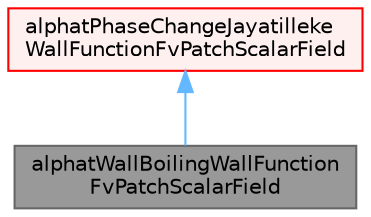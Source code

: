 digraph "alphatWallBoilingWallFunctionFvPatchScalarField"
{
 // LATEX_PDF_SIZE
  bgcolor="transparent";
  edge [fontname=Helvetica,fontsize=10,labelfontname=Helvetica,labelfontsize=10];
  node [fontname=Helvetica,fontsize=10,shape=box,height=0.2,width=0.4];
  Node1 [id="Node000001",label="alphatWallBoilingWallFunction\lFvPatchScalarField",height=0.2,width=0.4,color="gray40", fillcolor="grey60", style="filled", fontcolor="black",tooltip="A thermal wall function for simulation of boiling wall."];
  Node2 -> Node1 [id="edge1_Node000001_Node000002",dir="back",color="steelblue1",style="solid",tooltip=" "];
  Node2 [id="Node000002",label="alphatPhaseChangeJayatilleke\lWallFunctionFvPatchScalarField",height=0.2,width=0.4,color="red", fillcolor="#FFF0F0", style="filled",URL="$classFoam_1_1compressible_1_1alphatPhaseChangeJayatillekeWallFunctionFvPatchScalarField.html",tooltip="This boundary condition provides a thermal wall function for turbulent thermal diffusivity (usuallyal..."];
}
